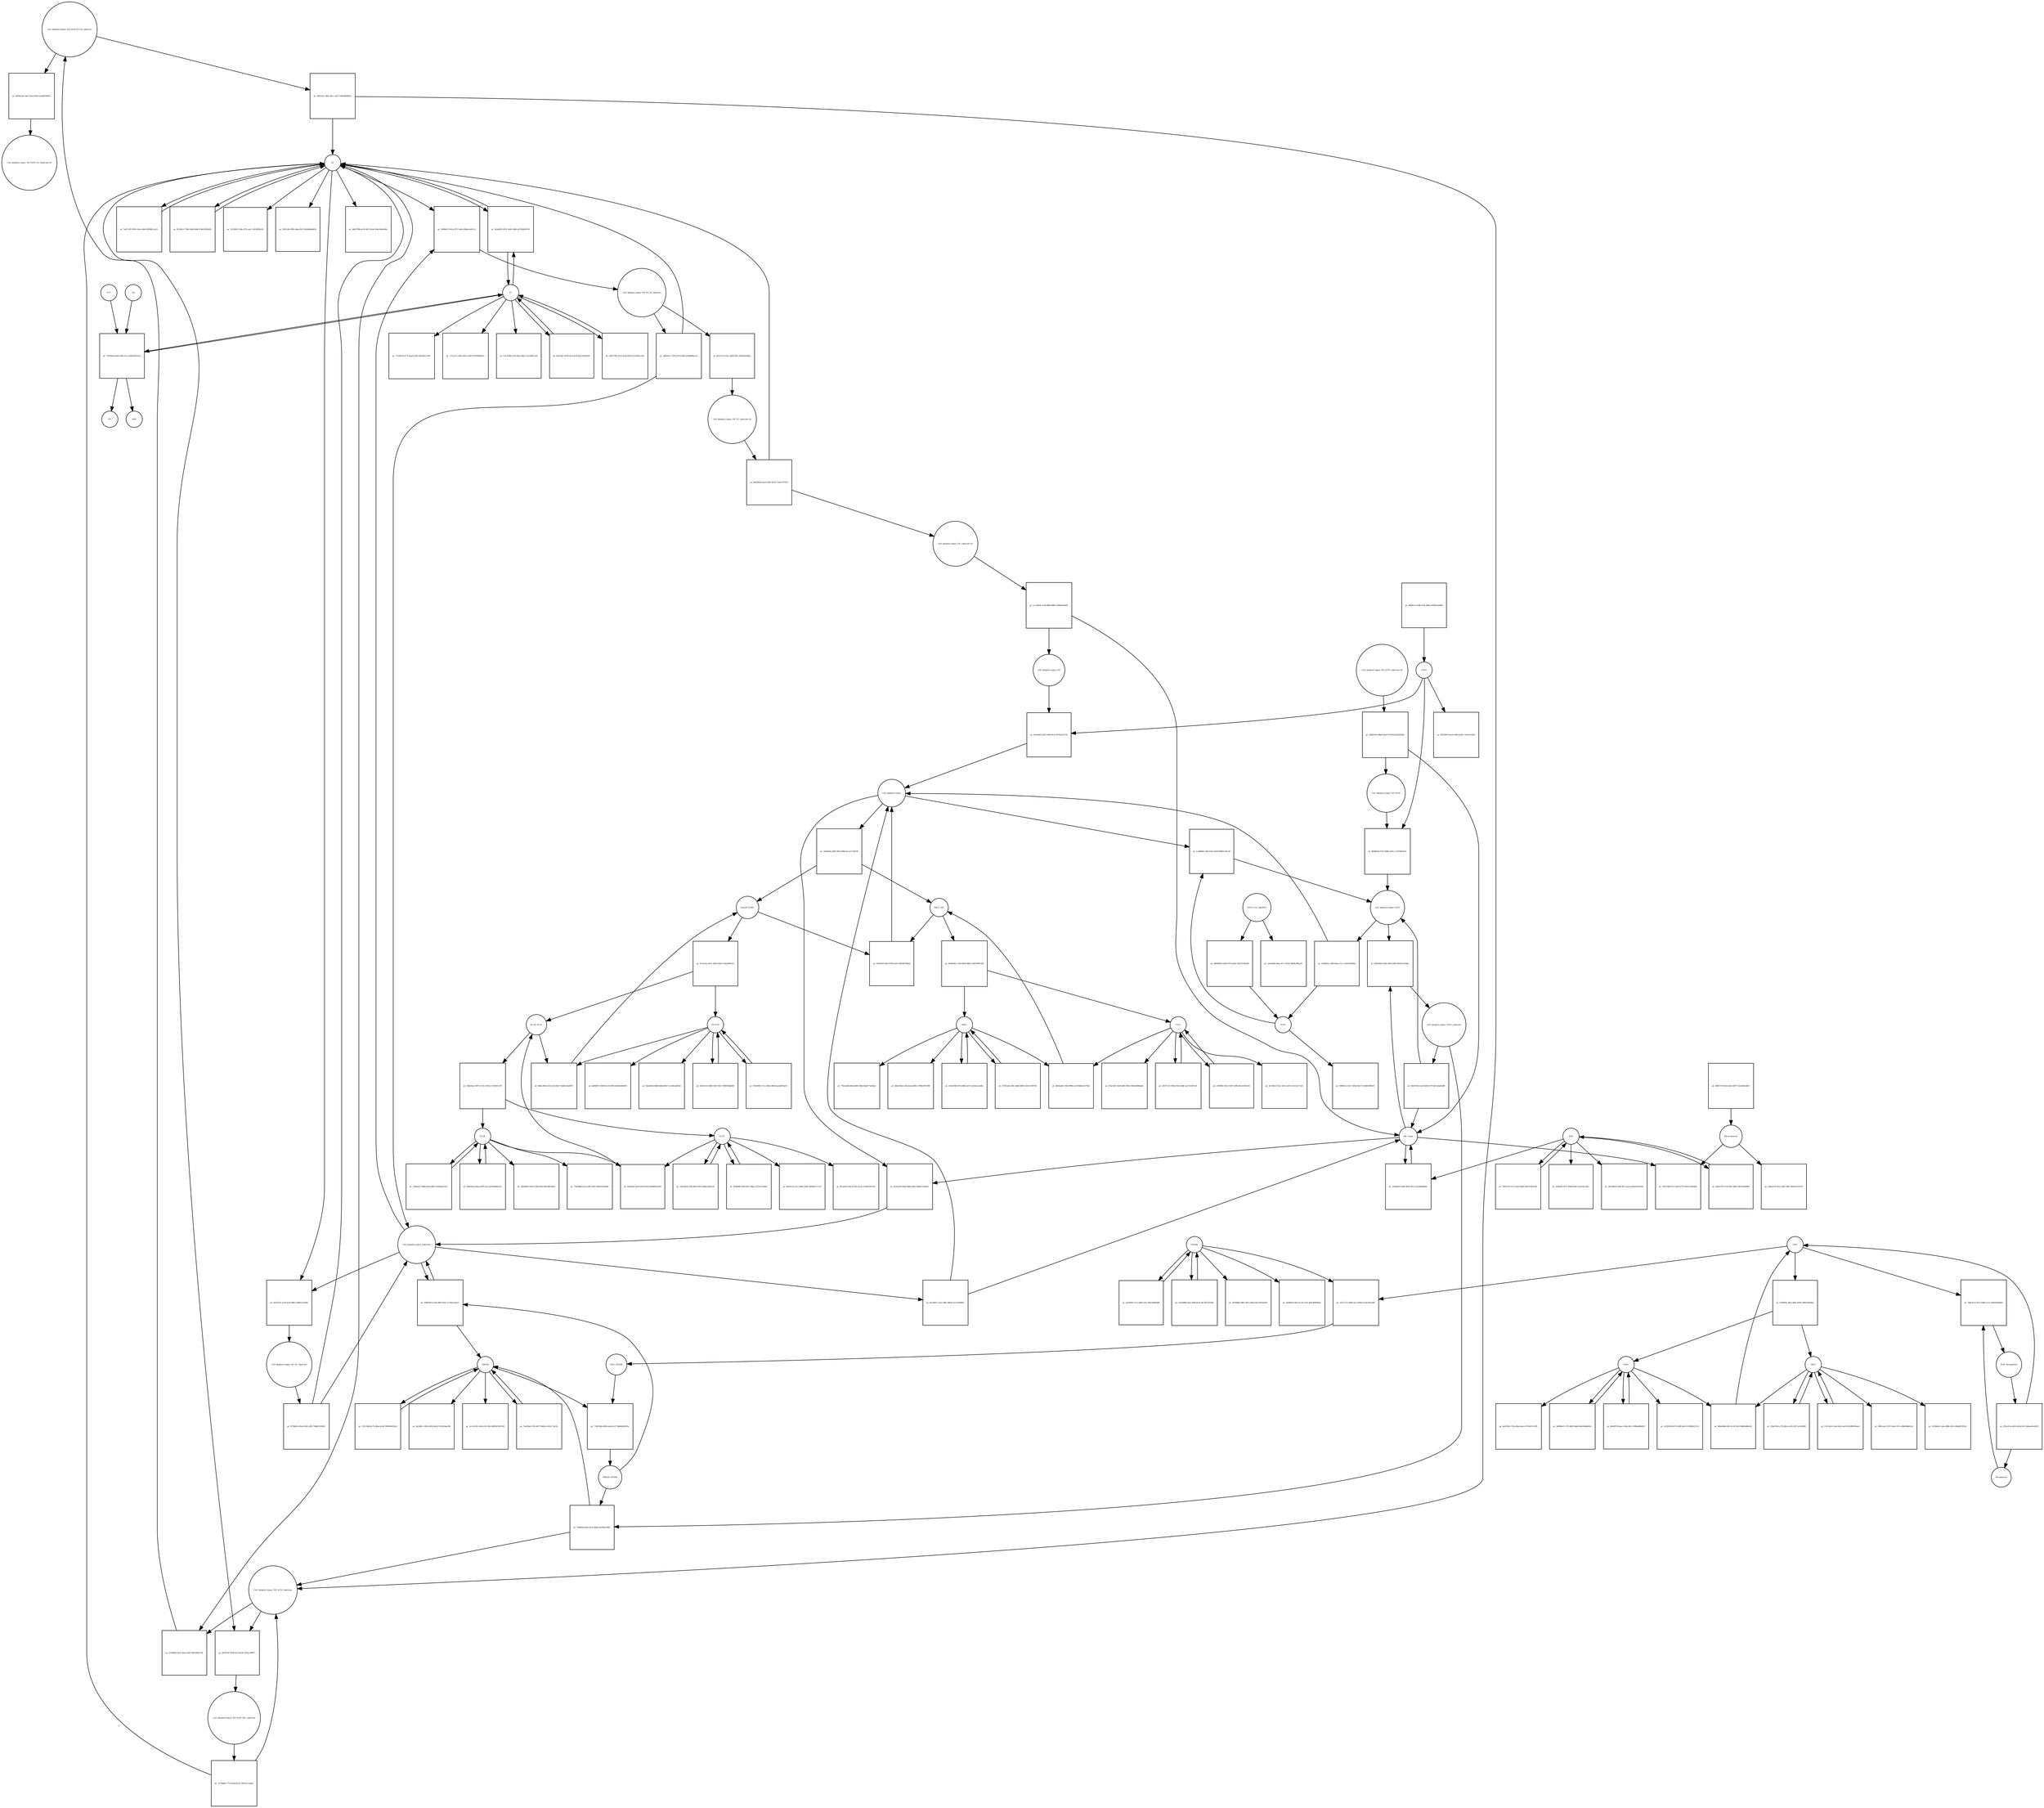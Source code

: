 strict digraph  {
"Cul2 ubiquitin ligase_N8_Orf10_E2-Ub_substrate" [annotation="urn_miriam_ncbiprotein_BCD58762|urn_miriam_hgnc.symbol_UBE2|urn_miriam_hgnc.symbol_ZYG11B|urn_miriam_hgnc.symbol_ELOB|urn_miriam_hgnc.symbol_ELOC|urn_miriam_hgnc.symbol_RBX1|urn_miriam_hgnc.symbol_CUL2|urn_miriam_hgnc.symbol_NEDD8", bipartite=0, cls=complex, fontsize=4, label="Cul2 ubiquitin ligase_N8_Orf10_E2-Ub_substrate", shape=circle];
"pr_b9020a4d-10d1-41eb-8344-12eb90166fe0" [annotation="", bipartite=1, cls=process, fontsize=4, label="pr_b9020a4d-10d1-41eb-8344-12eb90166fe0", shape=square];
"Cul2 ubiquitin ligase_N8_Orf10_E2_substrate-Ub" [annotation="urn_miriam_ncbiprotein_BCD58762|urn_miriam_hgnc.symbol_UBE2|urn_miriam_hgnc.symbol_ZYG11B|urn_miriam_hgnc.symbol_ELOB|urn_miriam_hgnc.symbol_ELOC|urn_miriam_hgnc.symbol_RBX1|urn_miriam_hgnc.symbol_CUL2|urn_miriam_hgnc.symbol_NEDD8", bipartite=0, cls=complex, fontsize=4, label="Cul2 ubiquitin ligase_N8_Orf10_E2_substrate-Ub", shape=circle];
"Cul2 ubiquitin ligase_N8_E2-Ub_substrate" [annotation="urn_miriam_hgnc.symbol_ZYG11B|urn_miriam_hgnc.symbol_RBX1|urn_miriam_hgnc.symbol_ELOB|urn_miriam_hgnc.symbol_ELOC|urn_miriam_hgnc.symbol_CUL2|urn_miriam_hgnc.symbol_NEDD8|urn_miriam_hgnc.symbol_UBE2", bipartite=0, cls=complex, fontsize=4, label="Cul2 ubiquitin ligase_N8_E2-Ub_substrate", shape=circle];
"pr_d527e713-dcfc-4904-bf51-955ef0e2dddc" [annotation="", bipartite=1, cls=process, fontsize=4, label="pr_d527e713-dcfc-4904-bf51-955ef0e2dddc", shape=square];
"Cul2 ubiquitin ligase_N8_E2_substrate-Ub" [annotation="urn_miriam_hgnc.symbol_ZYG11B|urn_miriam_hgnc.symbol_UBE2|urn_miriam_hgnc.symbol_ELOB|urn_miriam_hgnc.symbol_ELOC|urn_miriam_hgnc.symbol_RBX1|urn_miriam_hgnc.symbol_CUL2|urn_miriam_hgnc.symbol_NEDD8", bipartite=0, cls=complex, fontsize=4, label="Cul2 ubiquitin ligase_N8_E2_substrate-Ub", shape=circle];
E2 [annotation="urn_miriam_hgnc.symbol_UBE2", bipartite=0, cls=macromolecule, fontsize=4, label=E2, shape=circle];
"pr_0e5a6203-8551-4d9c-9bf8-a87d2b838749" [annotation="", bipartite=1, cls=process, fontsize=4, label="pr_0e5a6203-8551-4d9c-9bf8-a87d2b838749", shape=square];
E1 [annotation="urn_miriam_hgnc.symbol_UBA", bipartite=0, cls=macromolecule, fontsize=4, label=E1, shape=circle];
"pr_793240a4-00ef-4285-a7c1-690a26f1fe43" [annotation="", bipartite=1, cls=process, fontsize=4, label="pr_793240a4-00ef-4285-a7c1-690a26f1fe43", shape=square];
Ub [annotation="", bipartite=0, cls="simple chemical", fontsize=4, label=Ub, shape=circle];
ATP [annotation="", bipartite=0, cls="simple chemical", fontsize=4, label=ATP, shape=circle];
AMP [annotation="", bipartite=0, cls="simple chemical", fontsize=4, label=AMP, shape=circle];
PPi [annotation="", bipartite=0, cls="simple chemical", fontsize=4, label=PPi, shape=circle];
"Cul2 ubiquitin ligase_substrate" [annotation="urn_miriam_hgnc.symbol_ZYg11B|urn_miriam_hgnc.symbol_ELOB|urn_miriam_hgnc.symbol_ELOC|urn_miriam_hgnc.symbol_RBX1|urn_miriam_hgnc.symbol_CUL2|urn_miriam_hgnc.symbol_NEDD8", bipartite=0, cls=complex, fontsize=4, label="Cul2 ubiquitin ligase_substrate", shape=circle];
"pr_16996672-643e-4757-abfa-699aa2e63c23" [annotation="", bipartite=1, cls=process, fontsize=4, label="pr_16996672-643e-4757-abfa-699aa2e63c23", shape=square];
"Cul2 ubiquitin ligase_N8_Orf10_substrate" [annotation="urn_miriam_ncbiprotein_BCD58762|urn_miriam_hgnc.symbol_ZYG11B|urn_miriam_hgnc.symbol_ELOB|urn_miriam_hgnc.symbol_ELOC|urn_miriam_hgnc.symbol_RBX1|urn_miriam_hgnc.symbol_CUL2|urn_miriam_hgnc.symbol_NEDD8", bipartite=0, cls=complex, fontsize=4, label="Cul2 ubiquitin ligase_N8_Orf10_substrate", shape=circle];
"pr_e57f6602-9223-45e4-ad43-99b1bf9fa740" [annotation="", bipartite=1, cls=process, fontsize=4, label="pr_e57f6602-9223-45e4-ad43-99b1bf9fa740", shape=square];
ZYG11B [annotation="urn_miriam_hgnc_HGNC%3A25820", bipartite=0, cls=macromolecule, fontsize=4, label=ZYG11B, shape=circle];
"pr_63d13533-5db9-43ef-9525-746f67bbd268" [annotation="", bipartite=1, cls=process, fontsize=4, label="pr_63d13533-5db9-43ef-9525-746f67bbd268", shape=square];
UBE2M [annotation="urn_miriam_hgnc_HGNC%3A12491", bipartite=0, cls=macromolecule, fontsize=4, label=UBE2M, shape=circle];
"pr_7ba2fba3-1f18-4077-bb9d-a7e63c73a25e" [annotation="", bipartite=1, cls=process, fontsize=4, label="pr_7ba2fba3-1f18-4077-bb9d-a7e63c73a25e", shape=square];
UBA3 [annotation="urn_miriam_hgnc_HGNC%3A12470", bipartite=0, cls=macromolecule, fontsize=4, label=UBA3, shape=circle];
"pr_25bd1363-c270-48c0-a235-2817a3418658" [annotation="", bipartite=1, cls=process, fontsize=4, label="pr_25bd1363-c270-48c0-a235-2817a3418658", shape=square];
RBX1 [annotation="urn_miriam_hgnc_HGNC%3A9928", bipartite=0, cls=macromolecule, fontsize=4, label=RBX1, shape=circle];
"pr_32e4cf48-0374-480e-bcf5-ced3aeccab0a" [annotation="", bipartite=1, cls=process, fontsize=4, label="pr_32e4cf48-0374-480e-bcf5-ced3aeccab0a", shape=square];
"Orf10 (+)ss sgmRNA" [annotation=urn_miriam_ncbiprotein_BCD58762, bipartite=0, cls="nucleic acid feature", fontsize=4, label="Orf10 (+)ss sgmRNA", shape=circle];
"pr_a80b9bb5-ee68-4270-a624-19a9727da3d4" [annotation="", bipartite=1, cls=process, fontsize=4, label="pr_a80b9bb5-ee68-4270-a624-19a9727da3d4", shape=square];
Orf10 [annotation=urn_miriam_ncbiprotein_BCD58762, bipartite=0, cls=macromolecule, fontsize=4, label=Orf10, shape=circle];
NEDD8 [annotation="urn_miriam_hgnc_HGNC%3A7732", bipartite=0, cls=macromolecule, fontsize=4, label=NEDD8, shape=circle];
"pr_a63f4041-f11a-4460-a2f1-4f0c4040ad98" [annotation="", bipartite=1, cls=process, fontsize=4, label="pr_a63f4041-f11a-4460-a2f1-4f0c4040ad98", shape=square];
NAE1 [annotation="urn_miriam_hgnc_HGNC%3A621", bipartite=0, cls=macromolecule, fontsize=4, label=NAE1, shape=circle];
"pr_3d0d64cf-7c70-4b65-bbb8-0b9c90d6a85d" [annotation="", bipartite=1, cls=process, fontsize=4, label="pr_3d0d64cf-7c70-4b65-bbb8-0b9c90d6a85d", shape=square];
ELOC [annotation="urn_miriam_hgnc_HGNC%3A11617", bipartite=0, cls=macromolecule, fontsize=4, label=ELOC, shape=circle];
"pr_19a2d818-323b-4662-bf21-b04fc28eaa70" [annotation="", bipartite=1, cls=process, fontsize=4, label="pr_19a2d818-323b-4662-bf21-b04fc28eaa70", shape=square];
ELOB [annotation="urn_miriam_hgnc_HGNC%3A11619", bipartite=0, cls=macromolecule, fontsize=4, label=ELOB, shape=circle];
"pr_12bb1b27-0b48-4be3-8d07-4256f5d1c61c" [annotation="", bipartite=1, cls=process, fontsize=4, label="pr_12bb1b27-0b48-4be3-8d07-4256f5d1c61c", shape=square];
"pr_7ed7c287-9054-4c4e-a064-0f098fa2ca21" [annotation="", bipartite=1, cls=process, fontsize=4, label="pr_7ed7c287-9054-4c4e-a064-0f098fa2ca21", shape=square];
"pr_bd15eff7-d199-4a14-8cff-802c2020f429" [annotation="", bipartite=1, cls=process, fontsize=4, label="pr_bd15eff7-d199-4a14-8cff-802c2020f429", shape=square];
DUB [annotation="urn_miriam_hgnc.symbol_DUB", bipartite=0, cls=macromolecule, fontsize=4, label=DUB, shape=circle];
"pr_2b0c6787-f129-4f01-b647-4f0195f60b80" [annotation="", bipartite=1, cls=process, fontsize=4, label="pr_2b0c6787-f129-4f01-b647-4f0195f60b80", shape=square];
CUL2 [annotation="urn_miriam_hgnc_HGNC%3A2552", bipartite=0, cls=macromolecule, fontsize=4, label=CUL2, shape=circle];
"pr_df157c55-195b-47b5-a946-1aa721407525" [annotation="", bipartite=1, cls=process, fontsize=4, label="pr_df157c55-195b-47b5-a946-1aa721407525", shape=square];
"pr_29345863-71cc-460a-8fdf-baa2e887dc61" [annotation="", bipartite=1, cls=process, fontsize=4, label="pr_29345863-71cc-460a-8fdf-baa2e887dc61", shape=square];
"pr_110118b0-0c74-48ea-b33d-789928401b1d" [annotation="", bipartite=1, cls=process, fontsize=4, label="pr_110118b0-0c74-48ea-b33d-789928401b1d", shape=square];
"pr_11015a55-c0a0-43e5-be19-061883054ae0" [annotation="", bipartite=1, cls=process, fontsize=4, label="pr_11015a55-c0a0-43e5-be19-061883054ae0", shape=square];
"pr_5729ca4c-e0fc-4b4b-8b90-1b5b731f9758" [annotation="", bipartite=1, cls=process, fontsize=4, label="pr_5729ca4c-e0fc-4b4b-8b90-1b5b731f9758", shape=square];
"pr_a16a9968-d2ee-4f49-8c95-4b739a745548" [annotation="", bipartite=1, cls=process, fontsize=4, label="pr_a16a9968-d2ee-4f49-8c95-4b739a745548", shape=square];
"pr_846df578-baec-436d-90c5-299ba4dbf605" [annotation="", bipartite=1, cls=process, fontsize=4, label="pr_846df578-baec-436d-90c5-299ba4dbf605", shape=square];
"pr_2f28b9ff-395d-4417-b8aa-5755a7c6046c" [annotation="", bipartite=1, cls=process, fontsize=4, label="pr_2f28b9ff-395d-4417-b8aa-5755a7c6046c", shape=square];
"pr_d59ce9ea-b0ea-487f-a11e-b5020ab8a118" [annotation="", bipartite=1, cls=process, fontsize=4, label="pr_d59ce9ea-b0ea-487f-a11e-b5020ab8a118", shape=square];
"pr_ff218dc3-75b8-43b0-8046-b7de52930b38" [annotation="", bipartite=1, cls=process, fontsize=4, label="pr_ff218dc3-75b8-43b0-8046-b7de52930b38", shape=square];
"pr_cd67179b-d723-42a8-820f-4727b244c5d5" [annotation="", bipartite=1, cls=process, fontsize=4, label="pr_cd67179b-d723-42a8-820f-4727b244c5d5", shape=square];
"pr_7d5911f5-5371-4216-8893-e007514f3936" [annotation="", bipartite=1, cls=process, fontsize=4, label="pr_7d5911f5-5371-4216-8893-e007514f3936", shape=square];
"pr_c5f830fe-50c1-4367-a50f-afe225582202" [annotation="", bipartite=1, cls=process, fontsize=4, label="pr_c5f830fe-50c1-4367-a50f-afe225582202", shape=square];
"pr_b00bfc1e-d5df-47da-88da-e8558c5ab8bf" [annotation="", bipartite=1, cls=process, fontsize=4, label="pr_b00bfc1e-d5df-47da-88da-e8558c5ab8bf", shape=square];
CSN5 [annotation="", bipartite=0, cls=complex, fontsize=4, label=CSN5, shape=circle];
"pr_66fb727d-81da-4dce-b937-521e6a6e2bf1" [annotation="", bipartite=1, cls=process, fontsize=4, label="pr_66fb727d-81da-4dce-b937-521e6a6e2bf1", shape=square];
"26S-proteasom" [annotation="urn_miriam_obo.go_GO%3A0000502", bipartite=0, cls=complex, fontsize=4, label="26S-proteasom", shape=circle];
NAE_Pevonedistat [annotation="urn_miriam_obo.chebi_CHEBI%3A145535|urn_miriam_hgnc.symbol_NAE1|urn_miriam_hgnc.symbol_UBA3", bipartite=0, cls=complex, fontsize=4, label=NAE_Pevonedistat, shape=circle];
"pr_d7ba321a-d432-4e3b-9231-b8eaed3cd823" [annotation="", bipartite=1, cls=process, fontsize=4, label="pr_d7ba321a-d432-4e3b-9231-b8eaed3cd823", shape=square];
Pevonedistat [annotation="urn_miriam_obo.chebi_CHEBI%3A145535", bipartite=0, cls="simple chemical", fontsize=4, label=Pevonedistat, shape=circle];
NAE [annotation="urn_miriam_hgnc.symbol_NAE1|urn_miriam_hgnc.symbol_UBA3", bipartite=0, cls=complex, fontsize=4, label=NAE, shape=circle];
"pr_9748f00c-9f5a-46be-8496-59841d5836af" [annotation="", bipartite=1, cls=process, fontsize=4, label="pr_9748f00c-9f5a-46be-8496-59841d5836af", shape=square];
ELOB_ELOC [annotation="urn_miriam_hgnc.symbol_ELOB|urn_miriam_hgnc.symbol_ELOC", bipartite=0, cls=complex, fontsize=4, label=ELOB_ELOC, shape=circle];
"pr_95be0aec-8072-47cb-a784-ec75e9d7e270" [annotation="", bipartite=1, cls=process, fontsize=4, label="pr_95be0aec-8072-47cb-a784-ec75e9d7e270", shape=square];
Zyg11B_EloBC [annotation="urn_miriam_hgnc.symbol_ZYG11B|urn_miriam_hgnc.symbol_ELOB|urn_miriam_hgnc.symbol_ELOC", bipartite=0, cls=complex, fontsize=4, label=Zyg11B_EloBC, shape=circle];
"pr_fe7aa3ee-de51-4d3a-b5d0-21d5e99f531f" [annotation="", bipartite=1, cls=process, fontsize=4, label="pr_fe7aa3ee-de51-4d3a-b5d0-21d5e99f531f", shape=square];
"Cul2 ubiquitin ligase_N8_substrate-Ub" [annotation="urn_miriam_hgnc.symbol_ZYG11B|urn_miriam_hgnc.symbol_ELOB|urn_miriam_hgnc.symbol_ELOC|urn_miriam_hgnc.symbol_RBX1|urn_miriam_hgnc.symbol_CUL2|urn_miriam_hgnc.symbol_NEDD8", bipartite=0, cls=complex, fontsize=4, label="Cul2 ubiquitin ligase_N8_substrate-Ub", shape=circle];
"pr_cc13b936-1ca9-4b8b-8884-c896ba4a685f" [annotation="", bipartite=1, cls=process, fontsize=4, label="pr_cc13b936-1ca9-4b8b-8884-c896ba4a685f", shape=square];
"Cul2 ubiquitin ligase_N8" [annotation="urn_miriam_hgnc.symbol_ZYG11B|urn_miriam_hgnc.symbol_ELOB|urn_miriam_hgnc.symbol_ELOC|urn_miriam_hgnc.symbol_RBX1|urn_miriam_hgnc.symbol_CUL2|urn_miriam_hgnc.symbol_NEDD8", bipartite=0, cls=complex, fontsize=4, label="Cul2 ubiquitin ligase_N8", shape=circle];
ubit_traget [annotation="", bipartite=0, cls=macromolecule, fontsize=4, label=ubit_traget, shape=circle];
"pr_8a334013-22e1-46fc-99d9-3ce7e0e89f9c" [annotation="", bipartite=1, cls=process, fontsize=4, label="pr_8a334013-22e1-46fc-99d9-3ce7e0e89f9c", shape=square];
"Cul2 ubiquitin ligase" [annotation="urn_miriam_hgnc.symbol_RBX1|urn_miriam_hgnc.symbol_CUL2|urn_miriam_hgnc.symbol_ZYG11B|urn_miriam_hgnc.symbol_ELOB|urn_miriam_hgnc.symbol_ELOC", bipartite=0, cls=complex, fontsize=4, label="Cul2 ubiquitin ligase", shape=circle];
"Cul2 ubiquitin ligase_N8_Orf10_substrate-Ub" [annotation="urn_miriam_ncbiprotein_BCD58762|urn_miriam_hgnc.symbol_ZYG11B|urn_miriam_hgnc.symbol_ELOB|urn_miriam_hgnc.symbol_ELOC|urn_miriam_hgnc.symbol_RBX1|urn_miriam_hgnc.symbol_CUL2|urn_miriam_hgnc.symbol_NEDD8", bipartite=0, cls=complex, fontsize=4, label="Cul2 ubiquitin ligase_N8_Orf10_substrate-Ub", shape=circle];
"pr_45060c65-f9b8-4244-9759-816235e85309" [annotation="", bipartite=1, cls=process, fontsize=4, label="pr_45060c65-f9b8-4244-9759-816235e85309", shape=square];
"Cul2 ubiquitin ligase_N8_Orf10" [annotation="urn_miriam_hgnc.symbol_ZYG11B|urn_miriam_hgnc.symbol_ELOB|urn_miriam_hgnc.symbol_ELOC|urn_miriam_hgnc.symbol_RBX1|urn_miriam_hgnc.symbol_CUL2|urn_miriam_hgnc.symbol_NEDD8|urn_miriam_ncbiprotein_BCD58762", bipartite=0, cls=complex, fontsize=4, label="Cul2 ubiquitin ligase_N8_Orf10", shape=circle];
"Cul2 ubiquitin ligase_Orf10_substrate" [annotation="urn_miriam_ncbiprotein_BCD58762|urn_miriam_hgnc.symbol_ZYg11B|urn_miriam_hgnc.symbol_ELOB|urn_miriam_hgnc.symbol_ELOC|urn_miriam_hgnc.symbol_RBX1|urn_miriam_hgnc.symbol_CUL2", bipartite=0, cls=complex, fontsize=4, label="Cul2 ubiquitin ligase_Orf10_substrate", shape=circle];
"pr_4024730a-2ce8-4d4f-937f-8a15a6a02d0f" [annotation="", bipartite=1, cls=process, fontsize=4, label="pr_4024730a-2ce8-4d4f-937f-8a15a6a02d0f", shape=square];
"Cul2 ubiquitin ligase_Orf10" [annotation="urn_miriam_ncbiprotein_BCD58762|urn_miriam_hgnc.symbol_ZYG11B|urn_miriam_hgnc.symbol_ELOB|urn_miriam_hgnc.symbol_ELOC|urn_miriam_hgnc.symbol_RBX1|urn_miriam_hgnc.symbol_CUL2", bipartite=0, cls=complex, fontsize=4, label="Cul2 ubiquitin ligase_Orf10", shape=circle];
"pr_d84f6b3d-0759-468b-aa05-cc37634635cd" [annotation="", bipartite=1, cls=process, fontsize=4, label="pr_d84f6b3d-0759-468b-aa05-cc37634635cd", shape=square];
"pr_2249b2ac-2ef8-44ea-a7cc-e55552f0f4ae" [annotation="", bipartite=1, cls=process, fontsize=4, label="pr_2249b2ac-2ef8-44ea-a7cc-e55552f0f4ae", shape=square];
"pr_05ef4565-d287-45b8-8f19-657fb543723f" [annotation="", bipartite=1, cls=process, fontsize=4, label="pr_05ef4565-d287-45b8-8f19-657fb543723f", shape=square];
"pr_3d328e9a-df85-46f3-b0b9-dc2ce7e3b738" [annotation="", bipartite=1, cls=process, fontsize=4, label="pr_3d328e9a-df85-46f3-b0b9-dc2ce7e3b738", shape=square];
Rbx1_Cul2 [annotation="urn_miriam_hgnc.symbol_RBX1|urn_miriam_hgnc.symbol_CUL2", bipartite=0, cls=complex, fontsize=4, label=Rbx1_Cul2, shape=circle];
"pr_89a3800a-e8cb-4281-9e7b-7c0fa2797f52" [annotation="", bipartite=1, cls=process, fontsize=4, label="pr_89a3800a-e8cb-4281-9e7b-7c0fa2797f52", shape=square];
"Cul2 ubiquitin ligase_N8_E2_substrate" [annotation="urn_miriam_hgnc.symbol_ZYG11B|urn_miriam_hgnc.symbol_ELOB|urn_miriam_hgnc.symbol_ELOC|urn_miriam_hgnc.symbol_RBX1|urn_miriam_hgnc.symbol_CUL2|urn_miriam_hgnc.symbol_NEDD8", bipartite=0, cls=complex, fontsize=4, label="Cul2 ubiquitin ligase_N8_E2_substrate", shape=circle];
"pr_8738d01d-d1da-43d2-a3f0-79d661529825" [annotation="", bipartite=1, cls=process, fontsize=4, label="pr_8738d01d-d1da-43d2-a3f0-79d661529825", shape=square];
"Cul2 ubiquitin ligase_N8_Orf10_0E2_substrate" [annotation="urn_miriam_ncbiprotein_BCD58762|urn_miriam_hgnc.symbol_ZYG11B|urn_miriam_hgnc.symbol_ELOB|urn_miriam_hgnc.symbol_ELOC|urn_miriam_hgnc.symbol_RBX1|urn_miriam_hgnc.symbol_CUL2|urn_miriam_hgnc.symbol_NEDD8|urn_miriam_hgnc.symbol_UBE2", bipartite=0, cls=complex, fontsize=4, label="Cul2 ubiquitin ligase_N8_Orf10_0E2_substrate", shape=circle];
"pr_27184ba5-77c8-45bd-bcae-18d7e2c14a4a" [annotation="", bipartite=1, cls=process, fontsize=4, label="pr_27184ba5-77c8-45bd-bcae-18d7e2c14a4a", shape=square];
"pr_8eb6548c-1230-4859-8d82-c960769877dd" [annotation="", bipartite=1, cls=process, fontsize=4, label="pr_8eb6548c-1230-4859-8d82-c960769877dd", shape=square];
"pr_23093625-cb96-4d95-987e-22528d5bb04c" [annotation="", bipartite=1, cls=process, fontsize=4, label="pr_23093625-cb96-4d95-987e-22528d5bb04c", shape=square];
"pr_a4f6c6a7-7293-437f-818b-a5248468ea7e" [annotation="", bipartite=1, cls=process, fontsize=4, label="pr_a4f6c6a7-7293-437f-818b-a5248468ea7e", shape=square];
"pr_f3813a2c-389a-44cc-a2d7-e0fa69bd0d10" [annotation="", bipartite=1, cls=process, fontsize=4, label="pr_f3813a2c-389a-44cc-a2d7-e0fa69bd0d10", shape=square];
"pr_7d3722bf-67c5-41f6-9751-9e91c585b4bd" [annotation="", bipartite=1, cls=process, fontsize=4, label="pr_7d3722bf-67c5-41f6-9751-9e91c585b4bd", shape=square];
"pr_b4004673-0829-4cc0-8396-e0e94a965001" [annotation="", bipartite=1, cls=process, fontsize=4, label="pr_b4004673-0829-4cc0-8396-e0e94a965001", shape=square];
"pr_82ede9cd-68b8-40bd-8947-2c2565ad95e6" [annotation="", bipartite=1, cls=process, fontsize=4, label="pr_82ede9cd-68b8-40bd-8947-2c2565ad95e6", shape=square];
"pr_eb1d0fc1-6002-4563-9a38-1923424ae99f" [annotation="", bipartite=1, cls=process, fontsize=4, label="pr_eb1d0fc1-6002-4563-9a38-1923424ae99f", shape=square];
"pr_1e122c39-1e9d-4201-9fe5-868205185338" [annotation="", bipartite=1, cls=process, fontsize=4, label="pr_1e122c39-1e9d-4201-9fe5-868205185338", shape=square];
"pr_0843cac6-7637-42ee-917c-e98d5846c4c2" [annotation="", bipartite=1, cls=process, fontsize=4, label="pr_0843cac6-7637-42ee-917c-e98d5846c4c2", shape=square];
"pr_61284e92-1eba-4086-a92c-0f6a8425910c" [annotation="", bipartite=1, cls=process, fontsize=4, label="pr_61284e92-1eba-4086-a92c-0f6a8425910c", shape=square];
"pr_77b1aa84-b9ed-4885-88d2-8b2677afebee" [annotation="", bipartite=1, cls=process, fontsize=4, label="pr_77b1aa84-b9ed-4885-88d2-8b2677afebee", shape=square];
"pr_2b8a782d-ccdb-4a2a-b85c-3704b1067498" [annotation="", bipartite=1, cls=process, fontsize=4, label="pr_2b8a782d-ccdb-4a2a-b85c-3704b1067498", shape=square];
"pr_1a8a3b0d-4baa-47c7-953f-3db5bc983a25" [annotation="", bipartite=1, cls=process, fontsize=4, label="pr_1a8a3b0d-4baa-47c7-953f-3db5bc983a25", shape=square];
"pr_6966f211-63c7-4b9a-9a57-613b40598629" [annotation="", bipartite=1, cls=process, fontsize=4, label="pr_6966f211-63c7-4b9a-9a57-613b40598629", shape=square];
"pr_a87f888a-b861-49c1-805e-04a330516a69" [annotation="", bipartite=1, cls=process, fontsize=4, label="pr_a87f888a-b861-49c1-805e-04a330516a69", shape=square];
"pr_629f96cd-b8c0-4c24-a1d1-4b410085883a" [annotation="", bipartite=1, cls=process, fontsize=4, label="pr_629f96cd-b8c0-4c24-a1d1-4b410085883a", shape=square];
"pr_e3395030-d176-430f-ba35-012496d127c4" [annotation="", bipartite=1, cls=process, fontsize=4, label="pr_e3395030-d176-430f-ba35-012496d127c4", shape=square];
"pr_6a2f29e2-735a-49ad-bece-4741607c5395" [annotation="", bipartite=1, cls=process, fontsize=4, label="pr_6a2f29e2-735a-49ad-bece-4741607c5395", shape=square];
"pr_fe601a35-13c7-406a-95dc-5b568471117b" [annotation="", bipartite=1, cls=process, fontsize=4, label="pr_fe601a35-13c7-406a-95dc-5b568471117b", shape=square];
"pr_9caa4415-0ac9-4781-bc1b-11a4b7497c45" [annotation="", bipartite=1, cls=process, fontsize=4, label="pr_9caa4415-0ac9-4781-bc1b-11a4b7497c45", shape=square];
"pr_ee85d081-6245-4796-b5b2-f9b358e20b2f" [annotation="", bipartite=1, cls=process, fontsize=4, label="pr_ee85d081-6245-4796-b5b2-f9b358e20b2f", shape=square];
"pr_7585dbdf-e01a-4381-abf1-46a9514e83d0" [annotation="", bipartite=1, cls=process, fontsize=4, label="pr_7585dbdf-e01a-4381-abf1-46a9514e83d0", shape=square];
"pr_741565f5-1b0e-47f3-aafc-cfd10f95fe30" [annotation="", bipartite=1, cls=process, fontsize=4, label="pr_741565f5-1b0e-47f3-aafc-cfd10f95fe30", shape=square];
"pr_5f91c09c-ff85-4daa-9012-fde666be6818" [annotation="", bipartite=1, cls=process, fontsize=4, label="pr_5f91c09c-ff85-4daa-9012-fde666be6818", shape=square];
"pr_17108150-477f-43e4-87dd-1841661c1997" [annotation="", bipartite=1, cls=process, fontsize=4, label="pr_17108150-477f-43e4-87dd-1841661c1997", shape=square];
"pr_1752cb7c-af93-4031-a50d-55576d9d0413" [annotation="", bipartite=1, cls=process, fontsize=4, label="pr_1752cb7c-af93-4031-a50d-55576d9d0413", shape=square];
"pr_5a4fe9fc-ff37-42d4-b458-c3c453ec5f2c" [annotation="", bipartite=1, cls=process, fontsize=4, label="pr_5a4fe9fc-ff37-42d4-b458-c3c453ec5f2c", shape=square];
"pr_3d21b824-e4d4-4f75-aec4-a0b221d3974d" [annotation="", bipartite=1, cls=process, fontsize=4, label="pr_3d21b824-e4d4-4f75-aec4-a0b221d3974d", shape=square];
"pr_3a7262c4-1bc1-4412-a07e-fc5cbcfc72c6" [annotation="", bipartite=1, cls=process, fontsize=4, label="pr_3a7262c4-1bc1-4412-a07e-fc5cbcfc72c6", shape=square];
"pr_d7ae1b47-2620-48f3-9022-858a03b6ba4e" [annotation="", bipartite=1, cls=process, fontsize=4, label="pr_d7ae1b47-2620-48f3-9022-858a03b6ba4e", shape=square];
"pr_99319819-d1e4-44d9-b108-c7b1dc415fef" [annotation="", bipartite=1, cls=process, fontsize=4, label="pr_99319819-d1e4-44d9-b108-c7b1dc415fef", shape=square];
"pr_e8dc811b-5611-4ef5-9667-4b92c453197f" [annotation="", bipartite=1, cls=process, fontsize=4, label="pr_e8dc811b-5611-4ef5-9667-4b92c453197f", shape=square];
NAE_NEDD8 [annotation="urn_miriam_hgnc.symbol_NEDD8|urn_miriam_hgnc.symbol_NAE1|urn_miriam_hgnc.symbol_UBA3", bipartite=0, cls=complex, fontsize=4, label=NAE_NEDD8, shape=circle];
"pr_719d7a94-e090-4cdd-bc27-9b6ddcfd395a" [annotation="", bipartite=1, cls=process, fontsize=4, label="pr_719d7a94-e090-4cdd-bc27-9b6ddcfd395a", shape=square];
UBE2M_NEDD8 [annotation="urn_miriam_hgnc.symbol_UBE2M|urn_miriam_hgnc.symbol_NEDD8", bipartite=0, cls=complex, fontsize=4, label=UBE2M_NEDD8, shape=circle];
"pr_fc38dd45-cf6d-41fb-b3b8-f060b2c48c39" [annotation="", bipartite=1, cls=process, fontsize=4, label="pr_fc38dd45-cf6d-41fb-b3b8-f060b2c48c39", shape=square];
"pr_10712127-0649-4cc5-985b-21e4cf85cddb" [annotation="", bipartite=1, cls=process, fontsize=4, label="pr_10712127-0649-4cc5-985b-21e4cf85cddb", shape=square];
"pr_7dda41c0-4575-4d69-a1c6-5e85b95b9d0e" [annotation="", bipartite=1, cls=process, fontsize=4, label="pr_7dda41c0-4575-4d69-a1c6-5e85b95b9d0e", shape=square];
"pr_b90e98d6-af92-4c18-93e3-fbf60edbd416" [annotation="", bipartite=1, cls=process, fontsize=4, label="pr_b90e98d6-af92-4c18-93e3-fbf60edbd416", shape=square];
"pr_046cc6bf-a533-4c2b-bb17-b5db121bd597" [annotation="", bipartite=1, cls=process, fontsize=4, label="pr_046cc6bf-a533-4c2b-bb17-b5db121bd597", shape=square];
"pr_d18cfefe-bec0-45f3-bd35-efbd4941eb58" [annotation="", bipartite=1, cls=process, fontsize=4, label="pr_d18cfefe-bec0-45f3-bd35-efbd4941eb58", shape=square];
"pr_fd3d1402-6faf-479b-b233-78d18b7f9ded" [annotation="", bipartite=1, cls=process, fontsize=4, label="pr_fd3d1402-6faf-479b-b233-78d18b7f9ded", shape=square];
"pr_4a2a2cbf-944a-4843-9a8c-00682c1602a9" [annotation="", bipartite=1, cls=process, fontsize=4, label="pr_4a2a2cbf-944a-4843-9a8c-00682c1602a9", shape=square];
"pr_93963923-a324-49fb-97d1-e1764cacba51" [annotation="", bipartite=1, cls=process, fontsize=4, label="pr_93963923-a324-49fb-97d1-e1764cacba51", shape=square];
"pr_0e810d50-2e6b-443f-a986-481055c2946c" [annotation="", bipartite=1, cls=process, fontsize=4, label="pr_0e810d50-2e6b-443f-a986-481055c2946c", shape=square];
"pr_785ff0a0-d41f-4e25-864a-6a356b21ff5b" [annotation="", bipartite=1, cls=process, fontsize=4, label="pr_785ff0a0-d41f-4e25-864a-6a356b21ff5b", shape=square];
"pr_dad573cf-3134-427d-9487-a60fd12a185b" [annotation="", bipartite=1, cls=process, fontsize=4, label="pr_dad573cf-3134-427d-9487-a60fd12a185b", shape=square];
"pr_2bcf07d7-f5d9-41c0-8e9f-331fac39fd77" [annotation="", bipartite=1, cls=process, fontsize=4, label="pr_2bcf07d7-f5d9-41c0-8e9f-331fac39fd77", shape=square];
"pr_844faab8-1366-4906-a219-fb86c4cf76d2" [annotation="", bipartite=1, cls=process, fontsize=4, label="pr_844faab8-1366-4906-a219-fb86c4cf76d2", shape=square];
"pr_47a3c46b-553f-45fa-b4b5-11aa380213af" [annotation="", bipartite=1, cls=process, fontsize=4, label="pr_47a3c46b-553f-45fa-b4b5-11aa380213af", shape=square];
"pr_dbb2799b-bc39-401f-81ab-494e344e0864" [annotation="", bipartite=1, cls=process, fontsize=4, label="pr_dbb2799b-bc39-401f-81ab-494e344e0864", shape=square];
"Cul2 ubiquitin ligase_N8_Orf10_E2-Ub_substrate" -> "pr_b9020a4d-10d1-41eb-8344-12eb90166fe0"  [annotation="", interaction_type=consumption];
"Cul2 ubiquitin ligase_N8_Orf10_E2-Ub_substrate" -> "pr_f3813a2c-389a-44cc-a2d7-e0fa69bd0d10"  [annotation="", interaction_type=consumption];
"pr_b9020a4d-10d1-41eb-8344-12eb90166fe0" -> "Cul2 ubiquitin ligase_N8_Orf10_E2_substrate-Ub"  [annotation="", interaction_type=production];
"Cul2 ubiquitin ligase_N8_E2-Ub_substrate" -> "pr_d527e713-dcfc-4904-bf51-955ef0e2dddc"  [annotation="", interaction_type=consumption];
"Cul2 ubiquitin ligase_N8_E2-Ub_substrate" -> "pr_a4f6c6a7-7293-437f-818b-a5248468ea7e"  [annotation="", interaction_type=consumption];
"pr_d527e713-dcfc-4904-bf51-955ef0e2dddc" -> "Cul2 ubiquitin ligase_N8_E2_substrate-Ub"  [annotation="", interaction_type=production];
"Cul2 ubiquitin ligase_N8_E2_substrate-Ub" -> "pr_89a3800a-e8cb-4281-9e7b-7c0fa2797f52"  [annotation="", interaction_type=consumption];
E2 -> "pr_0e5a6203-8551-4d9c-9bf8-a87d2b838749"  [annotation="", interaction_type=consumption];
E2 -> "pr_16996672-643e-4757-abfa-699aa2e63c23"  [annotation="", interaction_type=consumption];
E2 -> "pr_e57f6602-9223-45e4-ad43-99b1bf9fa740"  [annotation="", interaction_type=consumption];
E2 -> "pr_7ed7c287-9054-4c4e-a064-0f098fa2ca21"  [annotation="", interaction_type=consumption];
E2 -> "pr_ff218dc3-75b8-43b0-8046-b7de52930b38"  [annotation="", interaction_type=consumption];
E2 -> "pr_741565f5-1b0e-47f3-aafc-cfd10f95fe30"  [annotation="", interaction_type=consumption];
E2 -> "pr_5f91c09c-ff85-4daa-9012-fde666be6818"  [annotation="", interaction_type=consumption];
E2 -> "pr_dad573cf-3134-427d-9487-a60fd12a185b"  [annotation="", interaction_type=consumption];
E2 -> "pr_2bcf07d7-f5d9-41c0-8e9f-331fac39fd77"  [annotation="", interaction_type=consumption];
E2 -> "pr_dbb2799b-bc39-401f-81ab-494e344e0864"  [annotation="", interaction_type=consumption];
"pr_0e5a6203-8551-4d9c-9bf8-a87d2b838749" -> E2  [annotation="", interaction_type=production];
"pr_0e5a6203-8551-4d9c-9bf8-a87d2b838749" -> E1  [annotation="", interaction_type=production];
E1 -> "pr_0e5a6203-8551-4d9c-9bf8-a87d2b838749"  [annotation="", interaction_type=consumption];
E1 -> "pr_793240a4-00ef-4285-a7c1-690a26f1fe43"  [annotation="", interaction_type=consumption];
E1 -> "pr_bd15eff7-d199-4a14-8cff-802c2020f429"  [annotation="", interaction_type=consumption];
E1 -> "pr_cd67179b-d723-42a8-820f-4727b244c5d5"  [annotation="", interaction_type=consumption];
E1 -> "pr_17108150-477f-43e4-87dd-1841661c1997"  [annotation="", interaction_type=consumption];
E1 -> "pr_1752cb7c-af93-4031-a50d-55576d9d0413"  [annotation="", interaction_type=consumption];
E1 -> "pr_47a3c46b-553f-45fa-b4b5-11aa380213af"  [annotation="", interaction_type=consumption];
"pr_793240a4-00ef-4285-a7c1-690a26f1fe43" -> E1  [annotation="", interaction_type=production];
"pr_793240a4-00ef-4285-a7c1-690a26f1fe43" -> AMP  [annotation="", interaction_type=production];
"pr_793240a4-00ef-4285-a7c1-690a26f1fe43" -> PPi  [annotation="", interaction_type=production];
Ub -> "pr_793240a4-00ef-4285-a7c1-690a26f1fe43"  [annotation="", interaction_type=consumption];
ATP -> "pr_793240a4-00ef-4285-a7c1-690a26f1fe43"  [annotation="", interaction_type=consumption];
"Cul2 ubiquitin ligase_substrate" -> "pr_16996672-643e-4757-abfa-699aa2e63c23"  [annotation="", interaction_type=consumption];
"Cul2 ubiquitin ligase_substrate" -> "pr_8a334013-22e1-46fc-99d9-3ce7e0e89f9c"  [annotation="", interaction_type=consumption];
"Cul2 ubiquitin ligase_substrate" -> "pr_93963923-a324-49fb-97d1-e1764cacba51"  [annotation="", interaction_type=consumption];
"Cul2 ubiquitin ligase_substrate" -> "pr_dad573cf-3134-427d-9487-a60fd12a185b"  [annotation="", interaction_type=consumption];
"pr_16996672-643e-4757-abfa-699aa2e63c23" -> "Cul2 ubiquitin ligase_N8_E2-Ub_substrate"  [annotation="", interaction_type=production];
"Cul2 ubiquitin ligase_N8_Orf10_substrate" -> "pr_e57f6602-9223-45e4-ad43-99b1bf9fa740"  [annotation="", interaction_type=consumption];
"Cul2 ubiquitin ligase_N8_Orf10_substrate" -> "pr_2bcf07d7-f5d9-41c0-8e9f-331fac39fd77"  [annotation="", interaction_type=consumption];
"pr_e57f6602-9223-45e4-ad43-99b1bf9fa740" -> "Cul2 ubiquitin ligase_N8_Orf10_E2-Ub_substrate"  [annotation="", interaction_type=production];
ZYG11B -> "pr_63d13533-5db9-43ef-9525-746f67bbd268"  [annotation="", interaction_type=consumption];
ZYG11B -> "pr_29345863-71cc-460a-8fdf-baa2e887dc61"  [annotation="", interaction_type=consumption];
ZYG11B -> "pr_b4004673-0829-4cc0-8396-e0e94a965001"  [annotation="", interaction_type=consumption];
ZYG11B -> "pr_82ede9cd-68b8-40bd-8947-2c2565ad95e6"  [annotation="", interaction_type=consumption];
ZYG11B -> "pr_046cc6bf-a533-4c2b-bb17-b5db121bd597"  [annotation="", interaction_type=consumption];
"pr_63d13533-5db9-43ef-9525-746f67bbd268" -> ZYG11B  [annotation="", interaction_type=production];
UBE2M -> "pr_7ba2fba3-1f18-4077-bb9d-a7e63c73a25e"  [annotation="", interaction_type=consumption];
UBE2M -> "pr_110118b0-0c74-48ea-b33d-789928401b1d"  [annotation="", interaction_type=consumption];
UBE2M -> "pr_eb1d0fc1-6002-4563-9a38-1923424ae99f"  [annotation="", interaction_type=consumption];
UBE2M -> "pr_1e122c39-1e9d-4201-9fe5-868205185338"  [annotation="", interaction_type=consumption];
UBE2M -> "pr_719d7a94-e090-4cdd-bc27-9b6ddcfd395a"  [annotation="", interaction_type=consumption];
"pr_7ba2fba3-1f18-4077-bb9d-a7e63c73a25e" -> UBE2M  [annotation="", interaction_type=production];
UBA3 -> "pr_25bd1363-c270-48c0-a235-2817a3418658"  [annotation="", interaction_type=consumption];
UBA3 -> "pr_11015a55-c0a0-43e5-be19-061883054ae0"  [annotation="", interaction_type=consumption];
UBA3 -> "pr_0843cac6-7637-42ee-917c-e98d5846c4c2"  [annotation="", interaction_type=consumption];
UBA3 -> "pr_61284e92-1eba-4086-a92c-0f6a8425910c"  [annotation="", interaction_type=consumption];
UBA3 -> "pr_b90e98d6-af92-4c18-93e3-fbf60edbd416"  [annotation="", interaction_type=consumption];
"pr_25bd1363-c270-48c0-a235-2817a3418658" -> UBA3  [annotation="", interaction_type=production];
RBX1 -> "pr_32e4cf48-0374-480e-bcf5-ced3aeccab0a"  [annotation="", interaction_type=consumption];
RBX1 -> "pr_5729ca4c-e0fc-4b4b-8b90-1b5b731f9758"  [annotation="", interaction_type=consumption];
RBX1 -> "pr_77b1aa84-b9ed-4885-88d2-8b2677afebee"  [annotation="", interaction_type=consumption];
RBX1 -> "pr_2b8a782d-ccdb-4a2a-b85c-3704b1067498"  [annotation="", interaction_type=consumption];
RBX1 -> "pr_844faab8-1366-4906-a219-fb86c4cf76d2"  [annotation="", interaction_type=consumption];
"pr_32e4cf48-0374-480e-bcf5-ced3aeccab0a" -> RBX1  [annotation="", interaction_type=production];
"Orf10 (+)ss sgmRNA" -> "pr_a80b9bb5-ee68-4270-a624-19a9727da3d4"  [annotation="", interaction_type=consumption];
"Orf10 (+)ss sgmRNA" -> "pr_1a8a3b0d-4baa-47c7-953f-3db5bc983a25"  [annotation="", interaction_type=consumption];
"pr_a80b9bb5-ee68-4270-a624-19a9727da3d4" -> Orf10  [annotation="", interaction_type=production];
Orf10 -> "pr_6966f211-63c7-4b9a-9a57-613b40598629"  [annotation="", interaction_type=consumption];
Orf10 -> "pr_fc38dd45-cf6d-41fb-b3b8-f060b2c48c39"  [annotation="", interaction_type=consumption];
NEDD8 -> "pr_a63f4041-f11a-4460-a2f1-4f0c4040ad98"  [annotation="", interaction_type=consumption];
NEDD8 -> "pr_a16a9968-d2ee-4f49-8c95-4b739a745548"  [annotation="", interaction_type=consumption];
NEDD8 -> "pr_a87f888a-b861-49c1-805e-04a330516a69"  [annotation="", interaction_type=consumption];
NEDD8 -> "pr_629f96cd-b8c0-4c24-a1d1-4b410085883a"  [annotation="", interaction_type=consumption];
NEDD8 -> "pr_10712127-0649-4cc5-985b-21e4cf85cddb"  [annotation="", interaction_type=consumption];
"pr_a63f4041-f11a-4460-a2f1-4f0c4040ad98" -> NEDD8  [annotation="", interaction_type=production];
NAE1 -> "pr_3d0d64cf-7c70-4b65-bbb8-0b9c90d6a85d"  [annotation="", interaction_type=consumption];
NAE1 -> "pr_846df578-baec-436d-90c5-299ba4dbf605"  [annotation="", interaction_type=consumption];
NAE1 -> "pr_e3395030-d176-430f-ba35-012496d127c4"  [annotation="", interaction_type=consumption];
NAE1 -> "pr_6a2f29e2-735a-49ad-bece-4741607c5395"  [annotation="", interaction_type=consumption];
NAE1 -> "pr_b90e98d6-af92-4c18-93e3-fbf60edbd416"  [annotation="", interaction_type=consumption];
"pr_3d0d64cf-7c70-4b65-bbb8-0b9c90d6a85d" -> NAE1  [annotation="", interaction_type=production];
ELOC -> "pr_19a2d818-323b-4662-bf21-b04fc28eaa70"  [annotation="", interaction_type=consumption];
ELOC -> "pr_2f28b9ff-395d-4417-b8aa-5755a7c6046c"  [annotation="", interaction_type=consumption];
ELOC -> "pr_fe601a35-13c7-406a-95dc-5b568471117b"  [annotation="", interaction_type=consumption];
ELOC -> "pr_9caa4415-0ac9-4781-bc1b-11a4b7497c45"  [annotation="", interaction_type=consumption];
ELOC -> "pr_d18cfefe-bec0-45f3-bd35-efbd4941eb58"  [annotation="", interaction_type=consumption];
"pr_19a2d818-323b-4662-bf21-b04fc28eaa70" -> ELOC  [annotation="", interaction_type=production];
ELOB -> "pr_12bb1b27-0b48-4be3-8d07-4256f5d1c61c"  [annotation="", interaction_type=consumption];
ELOB -> "pr_d59ce9ea-b0ea-487f-a11e-b5020ab8a118"  [annotation="", interaction_type=consumption];
ELOB -> "pr_ee85d081-6245-4796-b5b2-f9b358e20b2f"  [annotation="", interaction_type=consumption];
ELOB -> "pr_7585dbdf-e01a-4381-abf1-46a9514e83d0"  [annotation="", interaction_type=consumption];
ELOB -> "pr_d18cfefe-bec0-45f3-bd35-efbd4941eb58"  [annotation="", interaction_type=consumption];
"pr_12bb1b27-0b48-4be3-8d07-4256f5d1c61c" -> ELOB  [annotation="", interaction_type=production];
"pr_7ed7c287-9054-4c4e-a064-0f098fa2ca21" -> E2  [annotation="", interaction_type=production];
"pr_bd15eff7-d199-4a14-8cff-802c2020f429" -> E1  [annotation="", interaction_type=production];
DUB -> "pr_2b0c6787-f129-4f01-b647-4f0195f60b80"  [annotation="", interaction_type=consumption];
DUB -> "pr_7d5911f5-5371-4216-8893-e007514f3936"  [annotation="", interaction_type=consumption];
DUB -> "pr_23093625-cb96-4d95-987e-22528d5bb04c"  [annotation="", interaction_type=catalysis];
DUB -> "pr_5a4fe9fc-ff37-42d4-b458-c3c453ec5f2c"  [annotation="", interaction_type=consumption];
DUB -> "pr_3d21b824-e4d4-4f75-aec4-a0b221d3974d"  [annotation="", interaction_type=consumption];
"pr_2b0c6787-f129-4f01-b647-4f0195f60b80" -> DUB  [annotation="", interaction_type=production];
CUL2 -> "pr_df157c55-195b-47b5-a946-1aa721407525"  [annotation="", interaction_type=consumption];
CUL2 -> "pr_c5f830fe-50c1-4367-a50f-afe225582202"  [annotation="", interaction_type=consumption];
CUL2 -> "pr_3a7262c4-1bc1-4412-a07e-fc5cbcfc72c6"  [annotation="", interaction_type=consumption];
CUL2 -> "pr_d7ae1b47-2620-48f3-9022-858a03b6ba4e"  [annotation="", interaction_type=consumption];
CUL2 -> "pr_844faab8-1366-4906-a219-fb86c4cf76d2"  [annotation="", interaction_type=consumption];
"pr_df157c55-195b-47b5-a946-1aa721407525" -> CUL2  [annotation="", interaction_type=production];
"pr_29345863-71cc-460a-8fdf-baa2e887dc61" -> ZYG11B  [annotation="", interaction_type=production];
"pr_110118b0-0c74-48ea-b33d-789928401b1d" -> UBE2M  [annotation="", interaction_type=production];
"pr_11015a55-c0a0-43e5-be19-061883054ae0" -> UBA3  [annotation="", interaction_type=production];
"pr_5729ca4c-e0fc-4b4b-8b90-1b5b731f9758" -> RBX1  [annotation="", interaction_type=production];
"pr_a16a9968-d2ee-4f49-8c95-4b739a745548" -> NEDD8  [annotation="", interaction_type=production];
"pr_846df578-baec-436d-90c5-299ba4dbf605" -> NAE1  [annotation="", interaction_type=production];
"pr_2f28b9ff-395d-4417-b8aa-5755a7c6046c" -> ELOC  [annotation="", interaction_type=production];
"pr_d59ce9ea-b0ea-487f-a11e-b5020ab8a118" -> ELOB  [annotation="", interaction_type=production];
"pr_ff218dc3-75b8-43b0-8046-b7de52930b38" -> E2  [annotation="", interaction_type=production];
"pr_cd67179b-d723-42a8-820f-4727b244c5d5" -> E1  [annotation="", interaction_type=production];
"pr_7d5911f5-5371-4216-8893-e007514f3936" -> DUB  [annotation="", interaction_type=production];
"pr_c5f830fe-50c1-4367-a50f-afe225582202" -> CUL2  [annotation="", interaction_type=production];
"pr_b00bfc1e-d5df-47da-88da-e8558c5ab8bf" -> CSN5  [annotation="", interaction_type=production];
CSN5 -> "pr_d84f6b3d-0759-468b-aa05-cc37634635cd"  [annotation="", interaction_type=catalysis];
CSN5 -> "pr_05ef4565-d287-45b8-8f19-657fb543723f"  [annotation="", interaction_type=catalysis];
CSN5 -> "pr_99319819-d1e4-44d9-b108-c7b1dc415fef"  [annotation="", interaction_type=consumption];
"pr_66fb727d-81da-4dce-b937-521e6a6e2bf1" -> "26S-proteasom"  [annotation="", interaction_type=production];
"26S-proteasom" -> "pr_7d3722bf-67c5-41f6-9751-9e91c585b4bd"  [annotation="", interaction_type=catalysis];
"26S-proteasom" -> "pr_e8dc811b-5611-4ef5-9667-4b92c453197f"  [annotation="", interaction_type=consumption];
NAE_Pevonedistat -> "pr_d7ba321a-d432-4e3b-9231-b8eaed3cd823"  [annotation="", interaction_type=consumption];
"pr_d7ba321a-d432-4e3b-9231-b8eaed3cd823" -> Pevonedistat  [annotation="", interaction_type=production];
"pr_d7ba321a-d432-4e3b-9231-b8eaed3cd823" -> NAE  [annotation="", interaction_type=production];
Pevonedistat -> "pr_7dda41c0-4575-4d69-a1c6-5e85b95b9d0e"  [annotation="", interaction_type=consumption];
NAE -> "pr_9748f00c-9f5a-46be-8496-59841d5836af"  [annotation="", interaction_type=consumption];
NAE -> "pr_10712127-0649-4cc5-985b-21e4cf85cddb"  [annotation="", interaction_type=consumption];
NAE -> "pr_7dda41c0-4575-4d69-a1c6-5e85b95b9d0e"  [annotation="", interaction_type=consumption];
"pr_9748f00c-9f5a-46be-8496-59841d5836af" -> NAE1  [annotation="", interaction_type=production];
"pr_9748f00c-9f5a-46be-8496-59841d5836af" -> UBA3  [annotation="", interaction_type=production];
ELOB_ELOC -> "pr_95be0aec-8072-47cb-a784-ec75e9d7e270"  [annotation="", interaction_type=consumption];
ELOB_ELOC -> "pr_046cc6bf-a533-4c2b-bb17-b5db121bd597"  [annotation="", interaction_type=consumption];
"pr_95be0aec-8072-47cb-a784-ec75e9d7e270" -> ELOB  [annotation="", interaction_type=production];
"pr_95be0aec-8072-47cb-a784-ec75e9d7e270" -> ELOC  [annotation="", interaction_type=production];
Zyg11B_EloBC -> "pr_fe7aa3ee-de51-4d3a-b5d0-21d5e99f531f"  [annotation="", interaction_type=consumption];
Zyg11B_EloBC -> "pr_fd3d1402-6faf-479b-b233-78d18b7f9ded"  [annotation="", interaction_type=consumption];
"pr_fe7aa3ee-de51-4d3a-b5d0-21d5e99f531f" -> ELOB_ELOC  [annotation="", interaction_type=production];
"pr_fe7aa3ee-de51-4d3a-b5d0-21d5e99f531f" -> ZYG11B  [annotation="", interaction_type=production];
"Cul2 ubiquitin ligase_N8_substrate-Ub" -> "pr_cc13b936-1ca9-4b8b-8884-c896ba4a685f"  [annotation="", interaction_type=consumption];
"pr_cc13b936-1ca9-4b8b-8884-c896ba4a685f" -> "Cul2 ubiquitin ligase_N8"  [annotation="", interaction_type=production];
"pr_cc13b936-1ca9-4b8b-8884-c896ba4a685f" -> ubit_traget  [annotation="", interaction_type=production];
"Cul2 ubiquitin ligase_N8" -> "pr_05ef4565-d287-45b8-8f19-657fb543723f"  [annotation="", interaction_type=consumption];
ubit_traget -> "pr_23093625-cb96-4d95-987e-22528d5bb04c"  [annotation="", interaction_type=consumption];
ubit_traget -> "pr_7d3722bf-67c5-41f6-9751-9e91c585b4bd"  [annotation="", interaction_type=consumption];
ubit_traget -> "pr_4a2a2cbf-944a-4843-9a8c-00682c1602a9"  [annotation="", interaction_type=consumption];
ubit_traget -> "pr_0e810d50-2e6b-443f-a986-481055c2946c"  [annotation="", interaction_type=consumption];
"pr_8a334013-22e1-46fc-99d9-3ce7e0e89f9c" -> "Cul2 ubiquitin ligase"  [annotation="", interaction_type=production];
"pr_8a334013-22e1-46fc-99d9-3ce7e0e89f9c" -> ubit_traget  [annotation="", interaction_type=production];
"Cul2 ubiquitin ligase" -> "pr_3d328e9a-df85-46f3-b0b9-dc2ce7e3b738"  [annotation="", interaction_type=consumption];
"Cul2 ubiquitin ligase" -> "pr_fc38dd45-cf6d-41fb-b3b8-f060b2c48c39"  [annotation="", interaction_type=consumption];
"Cul2 ubiquitin ligase" -> "pr_4a2a2cbf-944a-4843-9a8c-00682c1602a9"  [annotation="", interaction_type=consumption];
"Cul2 ubiquitin ligase_N8_Orf10_substrate-Ub" -> "pr_45060c65-f9b8-4244-9759-816235e85309"  [annotation="", interaction_type=consumption];
"pr_45060c65-f9b8-4244-9759-816235e85309" -> "Cul2 ubiquitin ligase_N8_Orf10"  [annotation="", interaction_type=production];
"pr_45060c65-f9b8-4244-9759-816235e85309" -> ubit_traget  [annotation="", interaction_type=production];
"Cul2 ubiquitin ligase_N8_Orf10" -> "pr_d84f6b3d-0759-468b-aa05-cc37634635cd"  [annotation="", interaction_type=consumption];
"Cul2 ubiquitin ligase_Orf10_substrate" -> "pr_4024730a-2ce8-4d4f-937f-8a15a6a02d0f"  [annotation="", interaction_type=consumption];
"Cul2 ubiquitin ligase_Orf10_substrate" -> "pr_785ff0a0-d41f-4e25-864a-6a356b21ff5b"  [annotation="", interaction_type=consumption];
"pr_4024730a-2ce8-4d4f-937f-8a15a6a02d0f" -> "Cul2 ubiquitin ligase_Orf10"  [annotation="", interaction_type=production];
"pr_4024730a-2ce8-4d4f-937f-8a15a6a02d0f" -> ubit_traget  [annotation="", interaction_type=production];
"Cul2 ubiquitin ligase_Orf10" -> "pr_2249b2ac-2ef8-44ea-a7cc-e55552f0f4ae"  [annotation="", interaction_type=consumption];
"Cul2 ubiquitin ligase_Orf10" -> "pr_0e810d50-2e6b-443f-a986-481055c2946c"  [annotation="", interaction_type=consumption];
"pr_d84f6b3d-0759-468b-aa05-cc37634635cd" -> "Cul2 ubiquitin ligase_Orf10"  [annotation="", interaction_type=production];
"pr_2249b2ac-2ef8-44ea-a7cc-e55552f0f4ae" -> Orf10  [annotation="", interaction_type=production];
"pr_2249b2ac-2ef8-44ea-a7cc-e55552f0f4ae" -> "Cul2 ubiquitin ligase"  [annotation="", interaction_type=production];
"pr_05ef4565-d287-45b8-8f19-657fb543723f" -> "Cul2 ubiquitin ligase"  [annotation="", interaction_type=production];
"pr_3d328e9a-df85-46f3-b0b9-dc2ce7e3b738" -> Rbx1_Cul2  [annotation="", interaction_type=production];
"pr_3d328e9a-df85-46f3-b0b9-dc2ce7e3b738" -> Zyg11B_EloBC  [annotation="", interaction_type=production];
Rbx1_Cul2 -> "pr_8eb6548c-1230-4859-8d82-c960769877dd"  [annotation="", interaction_type=consumption];
Rbx1_Cul2 -> "pr_fd3d1402-6faf-479b-b233-78d18b7f9ded"  [annotation="", interaction_type=consumption];
"pr_89a3800a-e8cb-4281-9e7b-7c0fa2797f52" -> "Cul2 ubiquitin ligase_N8_substrate-Ub"  [annotation="", interaction_type=production];
"pr_89a3800a-e8cb-4281-9e7b-7c0fa2797f52" -> E2  [annotation="", interaction_type=production];
"Cul2 ubiquitin ligase_N8_E2_substrate" -> "pr_8738d01d-d1da-43d2-a3f0-79d661529825"  [annotation="", interaction_type=consumption];
"pr_8738d01d-d1da-43d2-a3f0-79d661529825" -> E2  [annotation="", interaction_type=production];
"pr_8738d01d-d1da-43d2-a3f0-79d661529825" -> "Cul2 ubiquitin ligase_substrate"  [annotation="", interaction_type=production];
"Cul2 ubiquitin ligase_N8_Orf10_0E2_substrate" -> "pr_27184ba5-77c8-45bd-bcae-18d7e2c14a4a"  [annotation="", interaction_type=consumption];
"pr_27184ba5-77c8-45bd-bcae-18d7e2c14a4a" -> "Cul2 ubiquitin ligase_N8_Orf10_substrate"  [annotation="", interaction_type=production];
"pr_27184ba5-77c8-45bd-bcae-18d7e2c14a4a" -> E2  [annotation="", interaction_type=production];
"pr_8eb6548c-1230-4859-8d82-c960769877dd" -> CUL2  [annotation="", interaction_type=production];
"pr_8eb6548c-1230-4859-8d82-c960769877dd" -> RBX1  [annotation="", interaction_type=production];
"pr_23093625-cb96-4d95-987e-22528d5bb04c" -> ubit_traget  [annotation="", interaction_type=production];
"pr_a4f6c6a7-7293-437f-818b-a5248468ea7e" -> "Cul2 ubiquitin ligase_substrate"  [annotation="", interaction_type=production];
"pr_a4f6c6a7-7293-437f-818b-a5248468ea7e" -> E2  [annotation="", interaction_type=production];
"pr_f3813a2c-389a-44cc-a2d7-e0fa69bd0d10" -> "Cul2 ubiquitin ligase_N8_Orf10_substrate"  [annotation="", interaction_type=production];
"pr_f3813a2c-389a-44cc-a2d7-e0fa69bd0d10" -> E2  [annotation="", interaction_type=production];
NAE_NEDD8 -> "pr_719d7a94-e090-4cdd-bc27-9b6ddcfd395a"  [annotation="", interaction_type=consumption];
"pr_719d7a94-e090-4cdd-bc27-9b6ddcfd395a" -> UBE2M_NEDD8  [annotation="", interaction_type=production];
UBE2M_NEDD8 -> "pr_93963923-a324-49fb-97d1-e1764cacba51"  [annotation="", interaction_type=consumption];
UBE2M_NEDD8 -> "pr_785ff0a0-d41f-4e25-864a-6a356b21ff5b"  [annotation="", interaction_type=consumption];
"pr_fc38dd45-cf6d-41fb-b3b8-f060b2c48c39" -> "Cul2 ubiquitin ligase_Orf10"  [annotation="", interaction_type=production];
"pr_10712127-0649-4cc5-985b-21e4cf85cddb" -> NAE_NEDD8  [annotation="", interaction_type=production];
"pr_7dda41c0-4575-4d69-a1c6-5e85b95b9d0e" -> NAE_Pevonedistat  [annotation="", interaction_type=production];
"pr_b90e98d6-af92-4c18-93e3-fbf60edbd416" -> NAE  [annotation="", interaction_type=production];
"pr_046cc6bf-a533-4c2b-bb17-b5db121bd597" -> Zyg11B_EloBC  [annotation="", interaction_type=production];
"pr_d18cfefe-bec0-45f3-bd35-efbd4941eb58" -> ELOB_ELOC  [annotation="", interaction_type=production];
"pr_fd3d1402-6faf-479b-b233-78d18b7f9ded" -> "Cul2 ubiquitin ligase"  [annotation="", interaction_type=production];
"pr_4a2a2cbf-944a-4843-9a8c-00682c1602a9" -> "Cul2 ubiquitin ligase_substrate"  [annotation="", interaction_type=production];
"pr_93963923-a324-49fb-97d1-e1764cacba51" -> "Cul2 ubiquitin ligase_substrate"  [annotation="", interaction_type=production];
"pr_93963923-a324-49fb-97d1-e1764cacba51" -> UBE2M  [annotation="", interaction_type=production];
"pr_0e810d50-2e6b-443f-a986-481055c2946c" -> "Cul2 ubiquitin ligase_Orf10_substrate"  [annotation="", interaction_type=production];
"pr_785ff0a0-d41f-4e25-864a-6a356b21ff5b" -> "Cul2 ubiquitin ligase_N8_Orf10_substrate"  [annotation="", interaction_type=production];
"pr_785ff0a0-d41f-4e25-864a-6a356b21ff5b" -> UBE2M  [annotation="", interaction_type=production];
"pr_dad573cf-3134-427d-9487-a60fd12a185b" -> "Cul2 ubiquitin ligase_N8_E2_substrate"  [annotation="", interaction_type=production];
"pr_2bcf07d7-f5d9-41c0-8e9f-331fac39fd77" -> "Cul2 ubiquitin ligase_N8_Orf10_0E2_substrate"  [annotation="", interaction_type=production];
"pr_844faab8-1366-4906-a219-fb86c4cf76d2" -> Rbx1_Cul2  [annotation="", interaction_type=production];
}
